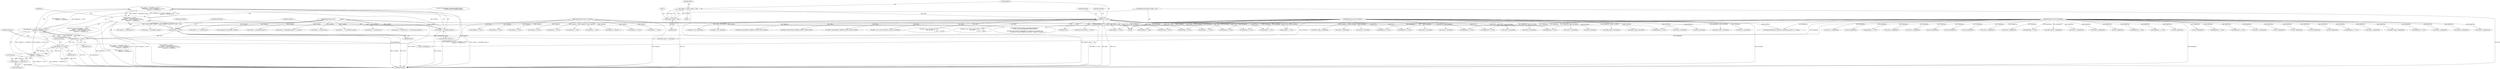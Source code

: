 digraph "0_Android_aeea52da00d210587fb3ed895de3d5f2e0264c88_9@API" {
"1000483" [label="(Call,cmdSize < sizeof(effect_param_t) ||\n                    pReplyData == NULL || replySize == NULL ||\n                     *replySize != sizeof(int32_t))"];
"1000484" [label="(Call,cmdSize < sizeof(effect_param_t))"];
"1000103" [label="(MethodParameterIn,uint32_t            cmdSize)"];
"1000488" [label="(Call,pReplyData == NULL || replySize == NULL ||\n                     *replySize != sizeof(int32_t))"];
"1000489" [label="(Call,pReplyData == NULL)"];
"1000106" [label="(MethodParameterIn,void *pReplyData)"];
"1000480" [label="(Call,pCmdData == NULL)"];
"1000104" [label="(MethodParameterIn,void *pCmdData)"];
"1000117" [label="(Call,effect == NULL)"];
"1000109" [label="(Call,* effect = (preproc_effect_t *) self)"];
"1000111" [label="(Call,(preproc_effect_t *) self)"];
"1000101" [label="(MethodParameterIn,effect_handle_t  self)"];
"1000492" [label="(Call,replySize == NULL ||\n                     *replySize != sizeof(int32_t))"];
"1000493" [label="(Call,replySize == NULL)"];
"1000105" [label="(MethodParameterIn,uint32_t *replySize)"];
"1000496" [label="(Call,*replySize != sizeof(int32_t))"];
"1000479" [label="(Call,pCmdData == NULL||\n                    cmdSize < sizeof(effect_param_t) ||\n                    pReplyData == NULL || replySize == NULL ||\n                     *replySize != sizeof(int32_t))"];
"1000478" [label="(ControlStructure,if (pCmdData == NULL||\n                    cmdSize < sizeof(effect_param_t) ||\n                    pReplyData == NULL || replySize == NULL ||\n                     *replySize != sizeof(int32_t)))"];
"1000560" [label="(Call,replySize == NULL)"];
"1000149" [label="(Call,effect->ops->init(effect))"];
"1000153" [label="(Call,(int *)pReplyData)"];
"1000938" [label="(Call,(uint32_t *)pCmdData)"];
"1000906" [label="(Call,(uint32_t *)pCmdData)"];
"1000821" [label="(Call,replySize == NULL)"];
"1000409" [label="(Call,memcpy(pReplyData, pCmdData, sizeof(effect_param_t) + p->psize))"];
"1000316" [label="(Call,(int *)pReplyData)"];
"1000510" [label="(Call,(effect_param_t *) pCmdData)"];
"1000609" [label="(Call,Effect_SetState(effect, PREPROC_EFFECT_STATE_CONFIG))"];
"1001225" [label="(Call,(uint32_t *)pCmdData)"];
"1000228" [label="(Call,(int *)pReplyData)"];
"1001098" [label="(Call,(uint32_t *)pReplyData)"];
"1001206" [label="(Call,(uint32_t *)pCmdData)"];
"1001217" [label="(Call,(uint32_t *)pReplyData)"];
"1000637" [label="(Call,effect->ops->set_device(effect, *(uint32_t *)pCmdData))"];
"1000620" [label="(Call,cmdSize != sizeof(uint32_t))"];
"1000373" [label="(Call,cmdSize < sizeof(effect_param_t))"];
"1001053" [label="(Call,pCmdData == NULL)"];
"1000387" [label="(Call,pReplyData == NULL)"];
"1000119" [label="(Identifier,NULL)"];
"1000640" [label="(Call,(uint32_t *)pCmdData)"];
"1000420" [label="(Call,(effect_param_t *)pReplyData)"];
"1000378" [label="(Call,cmdSize < (sizeof(effect_param_t) + p->psize))"];
"1000278" [label="(Call,pCmdData == NULL)"];
"1001087" [label="(Call,(uint32_t *)pCmdData)"];
"1000497" [label="(Call,*replySize)"];
"1000479" [label="(Call,pCmdData == NULL||\n                    cmdSize < sizeof(effect_param_t) ||\n                    pReplyData == NULL || replySize == NULL ||\n                     *replySize != sizeof(int32_t))"];
"1000491" [label="(Identifier,NULL)"];
"1001025" [label="(Call,(uint32_t *)pReplyData)"];
"1000369" [label="(Call,pCmdData == NULL)"];
"1000922" [label="(Call,(uint32_t *)pReplyData)"];
"1000485" [label="(Identifier,cmdSize)"];
"1000590" [label="(Call,replySize == NULL)"];
"1000356" [label="(Call,effect->ops->reset(effect))"];
"1000651" [label="(Call,pCmdData == NULL)"];
"1000498" [label="(Identifier,replySize)"];
"1000495" [label="(Identifier,NULL)"];
"1000617" [label="(Call,pCmdData == NULL)"];
"1000655" [label="(Call,cmdSize != sizeof(uint32_t))"];
"1000481" [label="(Identifier,pCmdData)"];
"1000486" [label="(Call,sizeof(effect_param_t))"];
"1000606" [label="(Call,(int *)pReplyData)"];
"1000875" [label="(Call,pCmdData == NULL)"];
"1000579" [label="(Call,Effect_SetState(effect, PREPROC_EFFECT_STATE_ACTIVE))"];
"1000886" [label="(Call,pReplyData == NULL)"];
"1001276" [label="(Call,(uint32_t *)pCmdData)"];
"1000499" [label="(Call,sizeof(int32_t))"];
"1000679" [label="(Call,(bool *)pCmdData)"];
"1000171" [label="(Call,pReplyData  == NULL)"];
"1000243" [label="(Call,(int *)pReplyData)"];
"1000809" [label="(Call,(int *)pReplyData)"];
"1000101" [label="(MethodParameterIn,effect_handle_t  self)"];
"1000166" [label="(Call,cmdSize     != sizeof(effect_config_t))"];
"1000492" [label="(Call,replySize == NULL ||\n                     *replySize != sizeof(int32_t))"];
"1000364" [label="(Call,(effect_param_t *)pCmdData)"];
"1000889" [label="(Call,replySize == NULL)"];
"1000246" [label="(Call,Effect_SetState(effect, PREPROC_EFFECT_STATE_CONFIG))"];
"1000212" [label="(Call,(effect_config_t *)pCmdData)"];
"1000493" [label="(Call,replySize == NULL)"];
"1000125" [label="(Identifier,cmdCode)"];
"1001062" [label="(Call,pReplyData == NULL)"];
"1001282" [label="(Call,(uint32_t *)pCmdData)"];
"1000741" [label="(Call,pReplyData == NULL)"];
"1000496" [label="(Call,*replySize != sizeof(int32_t))"];
"1000488" [label="(Call,pReplyData == NULL || replySize == NULL ||\n                     *replySize != sizeof(int32_t))"];
"1000253" [label="(Call,pReplyData == NULL)"];
"1000538" [label="(Call,effect->ops->set_parameter(effect,\n (void *)p->data,\n                                                                p->data + p->psize))"];
"1001113" [label="(Call,(uint32_t *)pReplyData)"];
"1000774" [label="(Call,(char *)pCmdData)"];
"1001157" [label="(Call,pCmdData == NULL)"];
"1001057" [label="(Call,cmdSize != sizeof(uint32_t))"];
"1000303" [label="(Call,(int *)pReplyData)"];
"1000490" [label="(Identifier,pReplyData)"];
"1001161" [label="(Call,cmdSize != (sizeof(uint32_t) + sizeof(channel_config_t)))"];
"1000310" [label="(Call,(effect_config_t *)pCmdData)"];
"1001318" [label="(MethodReturn,int)"];
"1000205" [label="(Call,(int *)pReplyData)"];
"1001182" [label="(Call,ALOGE(\"PreProcessingFx_Command cmdCode Case: \"\n \"EFFECT_CMD_SET_FEATURE_CONFIG: ERROR\n\"\n \"pCmdData %p cmdSize %d pReplyData %p replySize %p *replySize %d\",\n                        pCmdData, cmdSize, pReplyData, replySize, replySize ? *replySize : -1))"];
"1000859" [label="(Call,(int *)pReplyData)"];
"1000109" [label="(Call,* effect = (preproc_effect_t *) self)"];
"1000110" [label="(Identifier,effect)"];
"1000818" [label="(Call,pReplyData == NULL)"];
"1000162" [label="(Call,pCmdData    == NULL)"];
"1000113" [label="(Identifier,self)"];
"1000117" [label="(Call,effect == NULL)"];
"1000484" [label="(Call,cmdSize < sizeof(effect_param_t))"];
"1000482" [label="(Identifier,NULL)"];
"1000450" [label="(Call,effect->ops->get_parameter(effect, p->data,\n &p->vsize,\n                                                       p->data + voffset))"];
"1000282" [label="(Call,cmdSize != sizeof(effect_config_t))"];
"1000391" [label="(Call,replySize == NULL)"];
"1000663" [label="(Call,replySize == NULL)"];
"1000107" [label="(Block,)"];
"1000105" [label="(MethodParameterIn,uint32_t *replySize)"];
"1000576" [label="(Call,(int *)pReplyData)"];
"1000660" [label="(Call,pReplyData == NULL)"];
"1000489" [label="(Call,pReplyData == NULL)"];
"1001173" [label="(Call,replySize == NULL)"];
"1000879" [label="(Call,cmdSize != 2 * sizeof(uint32_t))"];
"1000556" [label="(Call,pReplyData == NULL)"];
"1000535" [label="(Call,(int *)pReplyData)"];
"1000104" [label="(MethodParameterIn,void *pCmdData)"];
"1000494" [label="(Identifier,replySize)"];
"1000773" [label="(Call,strndup((char *)pCmdData, cmdSize))"];
"1000991" [label="(Call,(uint32_t *)pReplyData)"];
"1000586" [label="(Call,pReplyData == NULL)"];
"1000123" [label="(Identifier,EINVAL)"];
"1000483" [label="(Call,cmdSize < sizeof(effect_param_t) ||\n                    pReplyData == NULL || replySize == NULL ||\n                     *replySize != sizeof(int32_t))"];
"1000271" [label="(Call,(effect_config_t *)pReplyData)"];
"1000503" [label="(Literal,\"PreProcessingFx_Command cmdCode Case: \"\n                         \"EFFECT_CMD_SET_PARAM: ERROR\")"];
"1000287" [label="(Call,pReplyData == NULL)"];
"1001032" [label="(Call,(uint32_t *)pReplyData)"];
"1000737" [label="(Call,pCmdData == NULL)"];
"1000106" [label="(MethodParameterIn,void *pReplyData)"];
"1001127" [label="(Call,(uint32_t *)pReplyData)"];
"1000744" [label="(Call,replySize == NULL)"];
"1001267" [label="(Call,(uint32_t *)pReplyData)"];
"1000103" [label="(MethodParameterIn,uint32_t            cmdSize)"];
"1000966" [label="(Call,(uint32_t *)pReplyData)"];
"1001247" [label="(Call,(uint32_t *)pCmdData)"];
"1000344" [label="(Call,(effect_config_t *)pCmdData)"];
"1001188" [label="(Call,replySize ? *replySize : -1)"];
"1000728" [label="(Call,(int *)pReplyData)"];
"1000130" [label="(Call,pReplyData == NULL)"];
"1001066" [label="(Call,replySize == NULL)"];
"1001169" [label="(Call,pReplyData == NULL)"];
"1000509" [label="(Identifier,p)"];
"1000480" [label="(Call,pCmdData == NULL)"];
"1001003" [label="(Call,(uint32_t *)pReplyData)"];
"1001295" [label="(Call,(uint32_t *)pReplyData)"];
"1000116" [label="(ControlStructure,if (effect == NULL))"];
"1000111" [label="(Call,(preproc_effect_t *) self)"];
"1000118" [label="(Identifier,effect)"];
"1000326" [label="(Call,pReplyData == NULL)"];
"1000483" -> "1000479"  [label="AST: "];
"1000483" -> "1000484"  [label="CFG: "];
"1000483" -> "1000488"  [label="CFG: "];
"1000484" -> "1000483"  [label="AST: "];
"1000488" -> "1000483"  [label="AST: "];
"1000479" -> "1000483"  [label="CFG: "];
"1000483" -> "1001318"  [label="DDG: pReplyData == NULL || replySize == NULL ||\n                     *replySize != sizeof(int32_t)"];
"1000483" -> "1001318"  [label="DDG: cmdSize < sizeof(effect_param_t)"];
"1000483" -> "1000479"  [label="DDG: cmdSize < sizeof(effect_param_t)"];
"1000483" -> "1000479"  [label="DDG: pReplyData == NULL || replySize == NULL ||\n                     *replySize != sizeof(int32_t)"];
"1000484" -> "1000483"  [label="DDG: cmdSize"];
"1000488" -> "1000483"  [label="DDG: pReplyData == NULL"];
"1000488" -> "1000483"  [label="DDG: replySize == NULL ||\n                     *replySize != sizeof(int32_t)"];
"1000484" -> "1000486"  [label="CFG: "];
"1000485" -> "1000484"  [label="AST: "];
"1000486" -> "1000484"  [label="AST: "];
"1000490" -> "1000484"  [label="CFG: "];
"1000484" -> "1001318"  [label="DDG: cmdSize"];
"1000103" -> "1000484"  [label="DDG: cmdSize"];
"1000103" -> "1000100"  [label="AST: "];
"1000103" -> "1001318"  [label="DDG: cmdSize"];
"1000103" -> "1000166"  [label="DDG: cmdSize"];
"1000103" -> "1000282"  [label="DDG: cmdSize"];
"1000103" -> "1000373"  [label="DDG: cmdSize"];
"1000103" -> "1000378"  [label="DDG: cmdSize"];
"1000103" -> "1000620"  [label="DDG: cmdSize"];
"1000103" -> "1000655"  [label="DDG: cmdSize"];
"1000103" -> "1000773"  [label="DDG: cmdSize"];
"1000103" -> "1000879"  [label="DDG: cmdSize"];
"1000103" -> "1001057"  [label="DDG: cmdSize"];
"1000103" -> "1001161"  [label="DDG: cmdSize"];
"1000103" -> "1001182"  [label="DDG: cmdSize"];
"1000488" -> "1000489"  [label="CFG: "];
"1000488" -> "1000492"  [label="CFG: "];
"1000489" -> "1000488"  [label="AST: "];
"1000492" -> "1000488"  [label="AST: "];
"1000488" -> "1001318"  [label="DDG: pReplyData == NULL"];
"1000488" -> "1001318"  [label="DDG: replySize == NULL ||\n                     *replySize != sizeof(int32_t)"];
"1000489" -> "1000488"  [label="DDG: pReplyData"];
"1000489" -> "1000488"  [label="DDG: NULL"];
"1000492" -> "1000488"  [label="DDG: replySize == NULL"];
"1000492" -> "1000488"  [label="DDG: *replySize != sizeof(int32_t)"];
"1000489" -> "1000491"  [label="CFG: "];
"1000490" -> "1000489"  [label="AST: "];
"1000491" -> "1000489"  [label="AST: "];
"1000494" -> "1000489"  [label="CFG: "];
"1000489" -> "1001318"  [label="DDG: NULL"];
"1000489" -> "1001318"  [label="DDG: pReplyData"];
"1000106" -> "1000489"  [label="DDG: pReplyData"];
"1000480" -> "1000489"  [label="DDG: NULL"];
"1000489" -> "1000493"  [label="DDG: NULL"];
"1000489" -> "1000535"  [label="DDG: pReplyData"];
"1000106" -> "1000100"  [label="AST: "];
"1000106" -> "1001318"  [label="DDG: pReplyData"];
"1000106" -> "1000130"  [label="DDG: pReplyData"];
"1000106" -> "1000153"  [label="DDG: pReplyData"];
"1000106" -> "1000171"  [label="DDG: pReplyData"];
"1000106" -> "1000205"  [label="DDG: pReplyData"];
"1000106" -> "1000228"  [label="DDG: pReplyData"];
"1000106" -> "1000243"  [label="DDG: pReplyData"];
"1000106" -> "1000253"  [label="DDG: pReplyData"];
"1000106" -> "1000271"  [label="DDG: pReplyData"];
"1000106" -> "1000287"  [label="DDG: pReplyData"];
"1000106" -> "1000303"  [label="DDG: pReplyData"];
"1000106" -> "1000316"  [label="DDG: pReplyData"];
"1000106" -> "1000326"  [label="DDG: pReplyData"];
"1000106" -> "1000387"  [label="DDG: pReplyData"];
"1000106" -> "1000409"  [label="DDG: pReplyData"];
"1000106" -> "1000420"  [label="DDG: pReplyData"];
"1000106" -> "1000535"  [label="DDG: pReplyData"];
"1000106" -> "1000556"  [label="DDG: pReplyData"];
"1000106" -> "1000576"  [label="DDG: pReplyData"];
"1000106" -> "1000586"  [label="DDG: pReplyData"];
"1000106" -> "1000606"  [label="DDG: pReplyData"];
"1000106" -> "1000660"  [label="DDG: pReplyData"];
"1000106" -> "1000728"  [label="DDG: pReplyData"];
"1000106" -> "1000741"  [label="DDG: pReplyData"];
"1000106" -> "1000809"  [label="DDG: pReplyData"];
"1000106" -> "1000818"  [label="DDG: pReplyData"];
"1000106" -> "1000859"  [label="DDG: pReplyData"];
"1000106" -> "1000886"  [label="DDG: pReplyData"];
"1000106" -> "1000922"  [label="DDG: pReplyData"];
"1000106" -> "1000966"  [label="DDG: pReplyData"];
"1000106" -> "1000991"  [label="DDG: pReplyData"];
"1000106" -> "1001003"  [label="DDG: pReplyData"];
"1000106" -> "1001025"  [label="DDG: pReplyData"];
"1000106" -> "1001032"  [label="DDG: pReplyData"];
"1000106" -> "1001062"  [label="DDG: pReplyData"];
"1000106" -> "1001098"  [label="DDG: pReplyData"];
"1000106" -> "1001113"  [label="DDG: pReplyData"];
"1000106" -> "1001127"  [label="DDG: pReplyData"];
"1000106" -> "1001169"  [label="DDG: pReplyData"];
"1000106" -> "1001182"  [label="DDG: pReplyData"];
"1000106" -> "1001217"  [label="DDG: pReplyData"];
"1000106" -> "1001267"  [label="DDG: pReplyData"];
"1000106" -> "1001295"  [label="DDG: pReplyData"];
"1000480" -> "1000479"  [label="AST: "];
"1000480" -> "1000482"  [label="CFG: "];
"1000481" -> "1000480"  [label="AST: "];
"1000482" -> "1000480"  [label="AST: "];
"1000485" -> "1000480"  [label="CFG: "];
"1000479" -> "1000480"  [label="CFG: "];
"1000480" -> "1001318"  [label="DDG: pCmdData"];
"1000480" -> "1001318"  [label="DDG: NULL"];
"1000480" -> "1000479"  [label="DDG: pCmdData"];
"1000480" -> "1000479"  [label="DDG: NULL"];
"1000104" -> "1000480"  [label="DDG: pCmdData"];
"1000117" -> "1000480"  [label="DDG: NULL"];
"1000480" -> "1000510"  [label="DDG: pCmdData"];
"1000104" -> "1000100"  [label="AST: "];
"1000104" -> "1001318"  [label="DDG: pCmdData"];
"1000104" -> "1000162"  [label="DDG: pCmdData"];
"1000104" -> "1000212"  [label="DDG: pCmdData"];
"1000104" -> "1000278"  [label="DDG: pCmdData"];
"1000104" -> "1000310"  [label="DDG: pCmdData"];
"1000104" -> "1000344"  [label="DDG: pCmdData"];
"1000104" -> "1000364"  [label="DDG: pCmdData"];
"1000104" -> "1000369"  [label="DDG: pCmdData"];
"1000104" -> "1000409"  [label="DDG: pCmdData"];
"1000104" -> "1000510"  [label="DDG: pCmdData"];
"1000104" -> "1000617"  [label="DDG: pCmdData"];
"1000104" -> "1000640"  [label="DDG: pCmdData"];
"1000104" -> "1000651"  [label="DDG: pCmdData"];
"1000104" -> "1000679"  [label="DDG: pCmdData"];
"1000104" -> "1000737"  [label="DDG: pCmdData"];
"1000104" -> "1000774"  [label="DDG: pCmdData"];
"1000104" -> "1000875"  [label="DDG: pCmdData"];
"1000104" -> "1000906"  [label="DDG: pCmdData"];
"1000104" -> "1000938"  [label="DDG: pCmdData"];
"1000104" -> "1001053"  [label="DDG: pCmdData"];
"1000104" -> "1001087"  [label="DDG: pCmdData"];
"1000104" -> "1001157"  [label="DDG: pCmdData"];
"1000104" -> "1001182"  [label="DDG: pCmdData"];
"1000104" -> "1001206"  [label="DDG: pCmdData"];
"1000104" -> "1001225"  [label="DDG: pCmdData"];
"1000104" -> "1001247"  [label="DDG: pCmdData"];
"1000104" -> "1001276"  [label="DDG: pCmdData"];
"1000104" -> "1001282"  [label="DDG: pCmdData"];
"1000117" -> "1000116"  [label="AST: "];
"1000117" -> "1000119"  [label="CFG: "];
"1000118" -> "1000117"  [label="AST: "];
"1000119" -> "1000117"  [label="AST: "];
"1000123" -> "1000117"  [label="CFG: "];
"1000125" -> "1000117"  [label="CFG: "];
"1000117" -> "1001318"  [label="DDG: effect == NULL"];
"1000117" -> "1001318"  [label="DDG: effect"];
"1000117" -> "1001318"  [label="DDG: NULL"];
"1000109" -> "1000117"  [label="DDG: effect"];
"1000117" -> "1000130"  [label="DDG: NULL"];
"1000117" -> "1000149"  [label="DDG: effect"];
"1000117" -> "1000162"  [label="DDG: NULL"];
"1000117" -> "1000246"  [label="DDG: effect"];
"1000117" -> "1000253"  [label="DDG: NULL"];
"1000117" -> "1000278"  [label="DDG: NULL"];
"1000117" -> "1000326"  [label="DDG: NULL"];
"1000117" -> "1000356"  [label="DDG: effect"];
"1000117" -> "1000369"  [label="DDG: NULL"];
"1000117" -> "1000450"  [label="DDG: effect"];
"1000117" -> "1000538"  [label="DDG: effect"];
"1000117" -> "1000556"  [label="DDG: NULL"];
"1000117" -> "1000579"  [label="DDG: effect"];
"1000117" -> "1000586"  [label="DDG: NULL"];
"1000117" -> "1000609"  [label="DDG: effect"];
"1000117" -> "1000617"  [label="DDG: NULL"];
"1000117" -> "1000637"  [label="DDG: effect"];
"1000117" -> "1000651"  [label="DDG: NULL"];
"1000117" -> "1000737"  [label="DDG: NULL"];
"1000117" -> "1000818"  [label="DDG: NULL"];
"1000117" -> "1000875"  [label="DDG: NULL"];
"1000117" -> "1001053"  [label="DDG: NULL"];
"1000117" -> "1001157"  [label="DDG: NULL"];
"1000109" -> "1000107"  [label="AST: "];
"1000109" -> "1000111"  [label="CFG: "];
"1000110" -> "1000109"  [label="AST: "];
"1000111" -> "1000109"  [label="AST: "];
"1000118" -> "1000109"  [label="CFG: "];
"1000109" -> "1001318"  [label="DDG: (preproc_effect_t *) self"];
"1000111" -> "1000109"  [label="DDG: self"];
"1000111" -> "1000113"  [label="CFG: "];
"1000112" -> "1000111"  [label="AST: "];
"1000113" -> "1000111"  [label="AST: "];
"1000111" -> "1001318"  [label="DDG: self"];
"1000101" -> "1000111"  [label="DDG: self"];
"1000101" -> "1000100"  [label="AST: "];
"1000101" -> "1001318"  [label="DDG: self"];
"1000492" -> "1000493"  [label="CFG: "];
"1000492" -> "1000496"  [label="CFG: "];
"1000493" -> "1000492"  [label="AST: "];
"1000496" -> "1000492"  [label="AST: "];
"1000492" -> "1001318"  [label="DDG: *replySize != sizeof(int32_t)"];
"1000492" -> "1001318"  [label="DDG: replySize == NULL"];
"1000493" -> "1000492"  [label="DDG: replySize"];
"1000493" -> "1000492"  [label="DDG: NULL"];
"1000496" -> "1000492"  [label="DDG: *replySize"];
"1000493" -> "1000495"  [label="CFG: "];
"1000494" -> "1000493"  [label="AST: "];
"1000495" -> "1000493"  [label="AST: "];
"1000498" -> "1000493"  [label="CFG: "];
"1000493" -> "1001318"  [label="DDG: replySize"];
"1000493" -> "1001318"  [label="DDG: NULL"];
"1000105" -> "1000493"  [label="DDG: replySize"];
"1000105" -> "1000100"  [label="AST: "];
"1000105" -> "1001318"  [label="DDG: replySize"];
"1000105" -> "1000391"  [label="DDG: replySize"];
"1000105" -> "1000560"  [label="DDG: replySize"];
"1000105" -> "1000590"  [label="DDG: replySize"];
"1000105" -> "1000663"  [label="DDG: replySize"];
"1000105" -> "1000744"  [label="DDG: replySize"];
"1000105" -> "1000821"  [label="DDG: replySize"];
"1000105" -> "1000889"  [label="DDG: replySize"];
"1000105" -> "1001066"  [label="DDG: replySize"];
"1000105" -> "1001173"  [label="DDG: replySize"];
"1000105" -> "1001182"  [label="DDG: replySize"];
"1000105" -> "1001188"  [label="DDG: replySize"];
"1000496" -> "1000499"  [label="CFG: "];
"1000497" -> "1000496"  [label="AST: "];
"1000499" -> "1000496"  [label="AST: "];
"1000496" -> "1001318"  [label="DDG: *replySize"];
"1000479" -> "1000478"  [label="AST: "];
"1000503" -> "1000479"  [label="CFG: "];
"1000509" -> "1000479"  [label="CFG: "];
"1000479" -> "1001318"  [label="DDG: cmdSize < sizeof(effect_param_t) ||\n                    pReplyData == NULL || replySize == NULL ||\n                     *replySize != sizeof(int32_t)"];
"1000479" -> "1001318"  [label="DDG: pCmdData == NULL||\n                    cmdSize < sizeof(effect_param_t) ||\n                    pReplyData == NULL || replySize == NULL ||\n                     *replySize != sizeof(int32_t)"];
"1000479" -> "1001318"  [label="DDG: pCmdData == NULL"];
}
